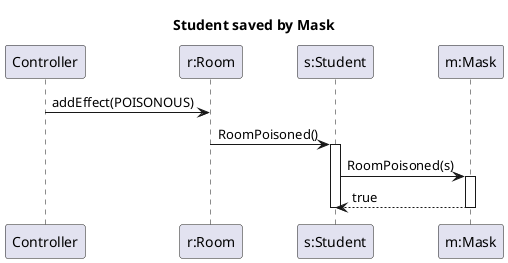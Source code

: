 @startuml hms

title Student saved by Mask
participant "Controller" as c
participant "r:Room" as r
participant "s:Student" as s
participant "m:Mask" as m

c -> r : addEffect(POISONOUS)
r -> s : RoomPoisoned()
activate s
s -> m : RoomPoisoned(s)
activate m

m --> s : true
deactivate m
deactivate s

@enduml